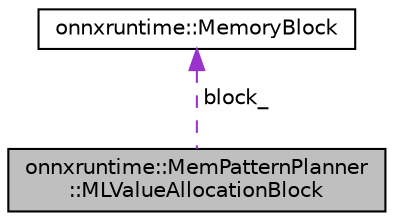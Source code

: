 digraph "onnxruntime::MemPatternPlanner::MLValueAllocationBlock"
{
  edge [fontname="Helvetica",fontsize="10",labelfontname="Helvetica",labelfontsize="10"];
  node [fontname="Helvetica",fontsize="10",shape=record];
  Node1 [label="onnxruntime::MemPatternPlanner\l::MLValueAllocationBlock",height=0.2,width=0.4,color="black", fillcolor="grey75", style="filled", fontcolor="black"];
  Node2 -> Node1 [dir="back",color="darkorchid3",fontsize="10",style="dashed",label=" block_" ,fontname="Helvetica"];
  Node2 [label="onnxruntime::MemoryBlock",height=0.2,width=0.4,color="black", fillcolor="white", style="filled",URL="$structonnxruntime_1_1MemoryBlock.html"];
}
